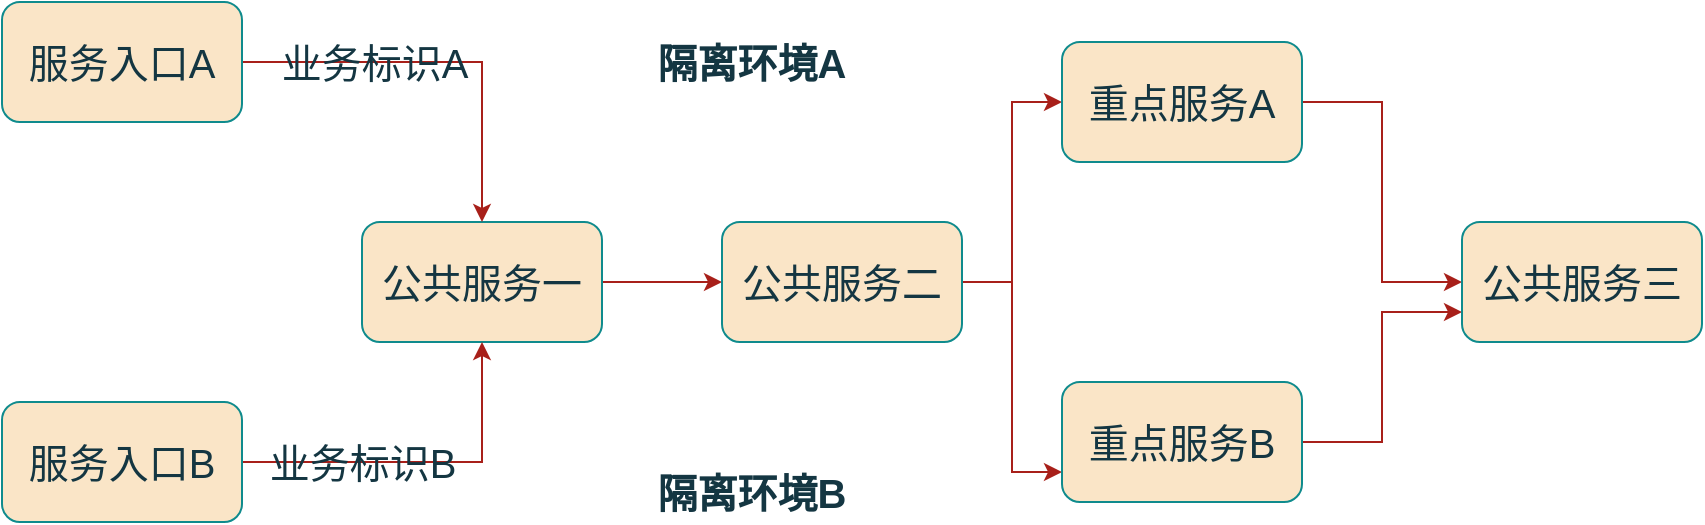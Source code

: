 <mxfile version="24.8.2">
  <diagram name="服务隔离" id="QGbU5vE_7-Jt9Fwh0rBt">
    <mxGraphModel dx="1434" dy="728" grid="1" gridSize="10" guides="1" tooltips="1" connect="1" arrows="1" fold="1" page="1" pageScale="1" pageWidth="1100" pageHeight="850" math="0" shadow="0">
      <root>
        <mxCell id="0" />
        <mxCell id="1" parent="0" />
        <mxCell id="djElMBfNcGqIjAkRoP_u-5" value="" style="edgeStyle=orthogonalEdgeStyle;rounded=0;orthogonalLoop=1;jettySize=auto;html=1;labelBackgroundColor=none;strokeColor=#A8201A;fontColor=default;" edge="1" parent="1" source="djElMBfNcGqIjAkRoP_u-1" target="djElMBfNcGqIjAkRoP_u-2">
          <mxGeometry relative="1" as="geometry" />
        </mxCell>
        <mxCell id="djElMBfNcGqIjAkRoP_u-1" value="公共服务一" style="rounded=1;whiteSpace=wrap;html=1;labelBackgroundColor=none;fillColor=#FAE5C7;strokeColor=#0F8B8D;fontColor=#143642;fontSize=20;" vertex="1" parent="1">
          <mxGeometry x="230" y="200" width="120" height="60" as="geometry" />
        </mxCell>
        <mxCell id="djElMBfNcGqIjAkRoP_u-9" style="edgeStyle=orthogonalEdgeStyle;rounded=0;orthogonalLoop=1;jettySize=auto;html=1;entryX=0;entryY=0.5;entryDx=0;entryDy=0;labelBackgroundColor=none;strokeColor=#A8201A;fontColor=default;" edge="1" parent="1" source="djElMBfNcGqIjAkRoP_u-2" target="djElMBfNcGqIjAkRoP_u-6">
          <mxGeometry relative="1" as="geometry" />
        </mxCell>
        <mxCell id="djElMBfNcGqIjAkRoP_u-10" style="edgeStyle=orthogonalEdgeStyle;rounded=0;orthogonalLoop=1;jettySize=auto;html=1;entryX=0;entryY=0.75;entryDx=0;entryDy=0;labelBackgroundColor=none;strokeColor=#A8201A;fontColor=default;" edge="1" parent="1" source="djElMBfNcGqIjAkRoP_u-2" target="djElMBfNcGqIjAkRoP_u-7">
          <mxGeometry relative="1" as="geometry" />
        </mxCell>
        <mxCell id="djElMBfNcGqIjAkRoP_u-2" value="公共服务二" style="rounded=1;whiteSpace=wrap;html=1;labelBackgroundColor=none;fillColor=#FAE5C7;strokeColor=#0F8B8D;fontColor=#143642;fontSize=20;" vertex="1" parent="1">
          <mxGeometry x="410" y="200" width="120" height="60" as="geometry" />
        </mxCell>
        <mxCell id="djElMBfNcGqIjAkRoP_u-4" value="" style="edgeStyle=orthogonalEdgeStyle;rounded=0;orthogonalLoop=1;jettySize=auto;html=1;labelBackgroundColor=none;strokeColor=#A8201A;fontColor=default;" edge="1" parent="1" source="djElMBfNcGqIjAkRoP_u-3" target="djElMBfNcGqIjAkRoP_u-1">
          <mxGeometry relative="1" as="geometry" />
        </mxCell>
        <mxCell id="djElMBfNcGqIjAkRoP_u-13" value="业务标识A" style="edgeLabel;html=1;align=center;verticalAlign=middle;resizable=0;points=[];labelBackgroundColor=none;fontColor=#143642;fontSize=20;" vertex="1" connectable="0" parent="djElMBfNcGqIjAkRoP_u-4">
          <mxGeometry x="-0.342" relative="1" as="geometry">
            <mxPoint as="offset" />
          </mxGeometry>
        </mxCell>
        <mxCell id="djElMBfNcGqIjAkRoP_u-3" value="&lt;font style=&quot;font-size: 20px;&quot;&gt;服务入口A&lt;/font&gt;" style="rounded=1;whiteSpace=wrap;html=1;labelBackgroundColor=none;fillColor=#FAE5C7;strokeColor=#0F8B8D;fontColor=#143642;fontSize=20;" vertex="1" parent="1">
          <mxGeometry x="50" y="90" width="120" height="60" as="geometry" />
        </mxCell>
        <mxCell id="djElMBfNcGqIjAkRoP_u-12" style="edgeStyle=orthogonalEdgeStyle;rounded=0;orthogonalLoop=1;jettySize=auto;html=1;entryX=0;entryY=0.5;entryDx=0;entryDy=0;labelBackgroundColor=none;strokeColor=#A8201A;fontColor=default;" edge="1" parent="1" source="djElMBfNcGqIjAkRoP_u-6" target="djElMBfNcGqIjAkRoP_u-8">
          <mxGeometry relative="1" as="geometry" />
        </mxCell>
        <mxCell id="djElMBfNcGqIjAkRoP_u-6" value="重点服务A" style="rounded=1;whiteSpace=wrap;html=1;labelBackgroundColor=none;fillColor=#FAE5C7;strokeColor=#0F8B8D;fontColor=#143642;fontSize=20;" vertex="1" parent="1">
          <mxGeometry x="580" y="110" width="120" height="60" as="geometry" />
        </mxCell>
        <mxCell id="djElMBfNcGqIjAkRoP_u-11" style="edgeStyle=orthogonalEdgeStyle;rounded=0;orthogonalLoop=1;jettySize=auto;html=1;entryX=0;entryY=0.75;entryDx=0;entryDy=0;labelBackgroundColor=none;strokeColor=#A8201A;fontColor=default;" edge="1" parent="1" source="djElMBfNcGqIjAkRoP_u-7" target="djElMBfNcGqIjAkRoP_u-8">
          <mxGeometry relative="1" as="geometry" />
        </mxCell>
        <mxCell id="djElMBfNcGqIjAkRoP_u-7" value="重点服务B" style="rounded=1;whiteSpace=wrap;html=1;labelBackgroundColor=none;fillColor=#FAE5C7;strokeColor=#0F8B8D;fontColor=#143642;fontSize=20;" vertex="1" parent="1">
          <mxGeometry x="580" y="280" width="120" height="60" as="geometry" />
        </mxCell>
        <mxCell id="djElMBfNcGqIjAkRoP_u-8" value="公共服务三" style="rounded=1;whiteSpace=wrap;html=1;labelBackgroundColor=none;fillColor=#FAE5C7;strokeColor=#0F8B8D;fontColor=#143642;fontSize=20;" vertex="1" parent="1">
          <mxGeometry x="780" y="200" width="120" height="60" as="geometry" />
        </mxCell>
        <mxCell id="djElMBfNcGqIjAkRoP_u-15" style="edgeStyle=orthogonalEdgeStyle;rounded=0;orthogonalLoop=1;jettySize=auto;html=1;entryX=0.5;entryY=1;entryDx=0;entryDy=0;labelBackgroundColor=none;strokeColor=#A8201A;fontColor=default;" edge="1" parent="1" source="djElMBfNcGqIjAkRoP_u-14" target="djElMBfNcGqIjAkRoP_u-1">
          <mxGeometry relative="1" as="geometry" />
        </mxCell>
        <mxCell id="djElMBfNcGqIjAkRoP_u-16" value="业务标识B" style="edgeLabel;html=1;align=center;verticalAlign=middle;resizable=0;points=[];labelBackgroundColor=none;fontColor=#143642;fontSize=20;" vertex="1" connectable="0" parent="djElMBfNcGqIjAkRoP_u-15">
          <mxGeometry x="-0.333" relative="1" as="geometry">
            <mxPoint as="offset" />
          </mxGeometry>
        </mxCell>
        <mxCell id="djElMBfNcGqIjAkRoP_u-14" value="服务入口B" style="rounded=1;whiteSpace=wrap;html=1;labelBackgroundColor=none;fillColor=#FAE5C7;strokeColor=#0F8B8D;fontColor=#143642;fontSize=20;" vertex="1" parent="1">
          <mxGeometry x="50" y="290" width="120" height="60" as="geometry" />
        </mxCell>
        <mxCell id="djElMBfNcGqIjAkRoP_u-18" value="&lt;font style=&quot;font-size: 20px;&quot;&gt;&lt;b&gt;隔离环境A&lt;/b&gt;&lt;/font&gt;" style="text;html=1;align=center;verticalAlign=middle;whiteSpace=wrap;rounded=0;fontColor=#143642;" vertex="1" parent="1">
          <mxGeometry x="370" y="105" width="110" height="30" as="geometry" />
        </mxCell>
        <mxCell id="djElMBfNcGqIjAkRoP_u-19" value="&lt;font style=&quot;font-size: 20px;&quot;&gt;&lt;b&gt;隔离环境B&lt;/b&gt;&lt;/font&gt;" style="text;html=1;align=center;verticalAlign=middle;whiteSpace=wrap;rounded=0;fontColor=#143642;" vertex="1" parent="1">
          <mxGeometry x="370" y="320" width="110" height="30" as="geometry" />
        </mxCell>
      </root>
    </mxGraphModel>
  </diagram>
</mxfile>
